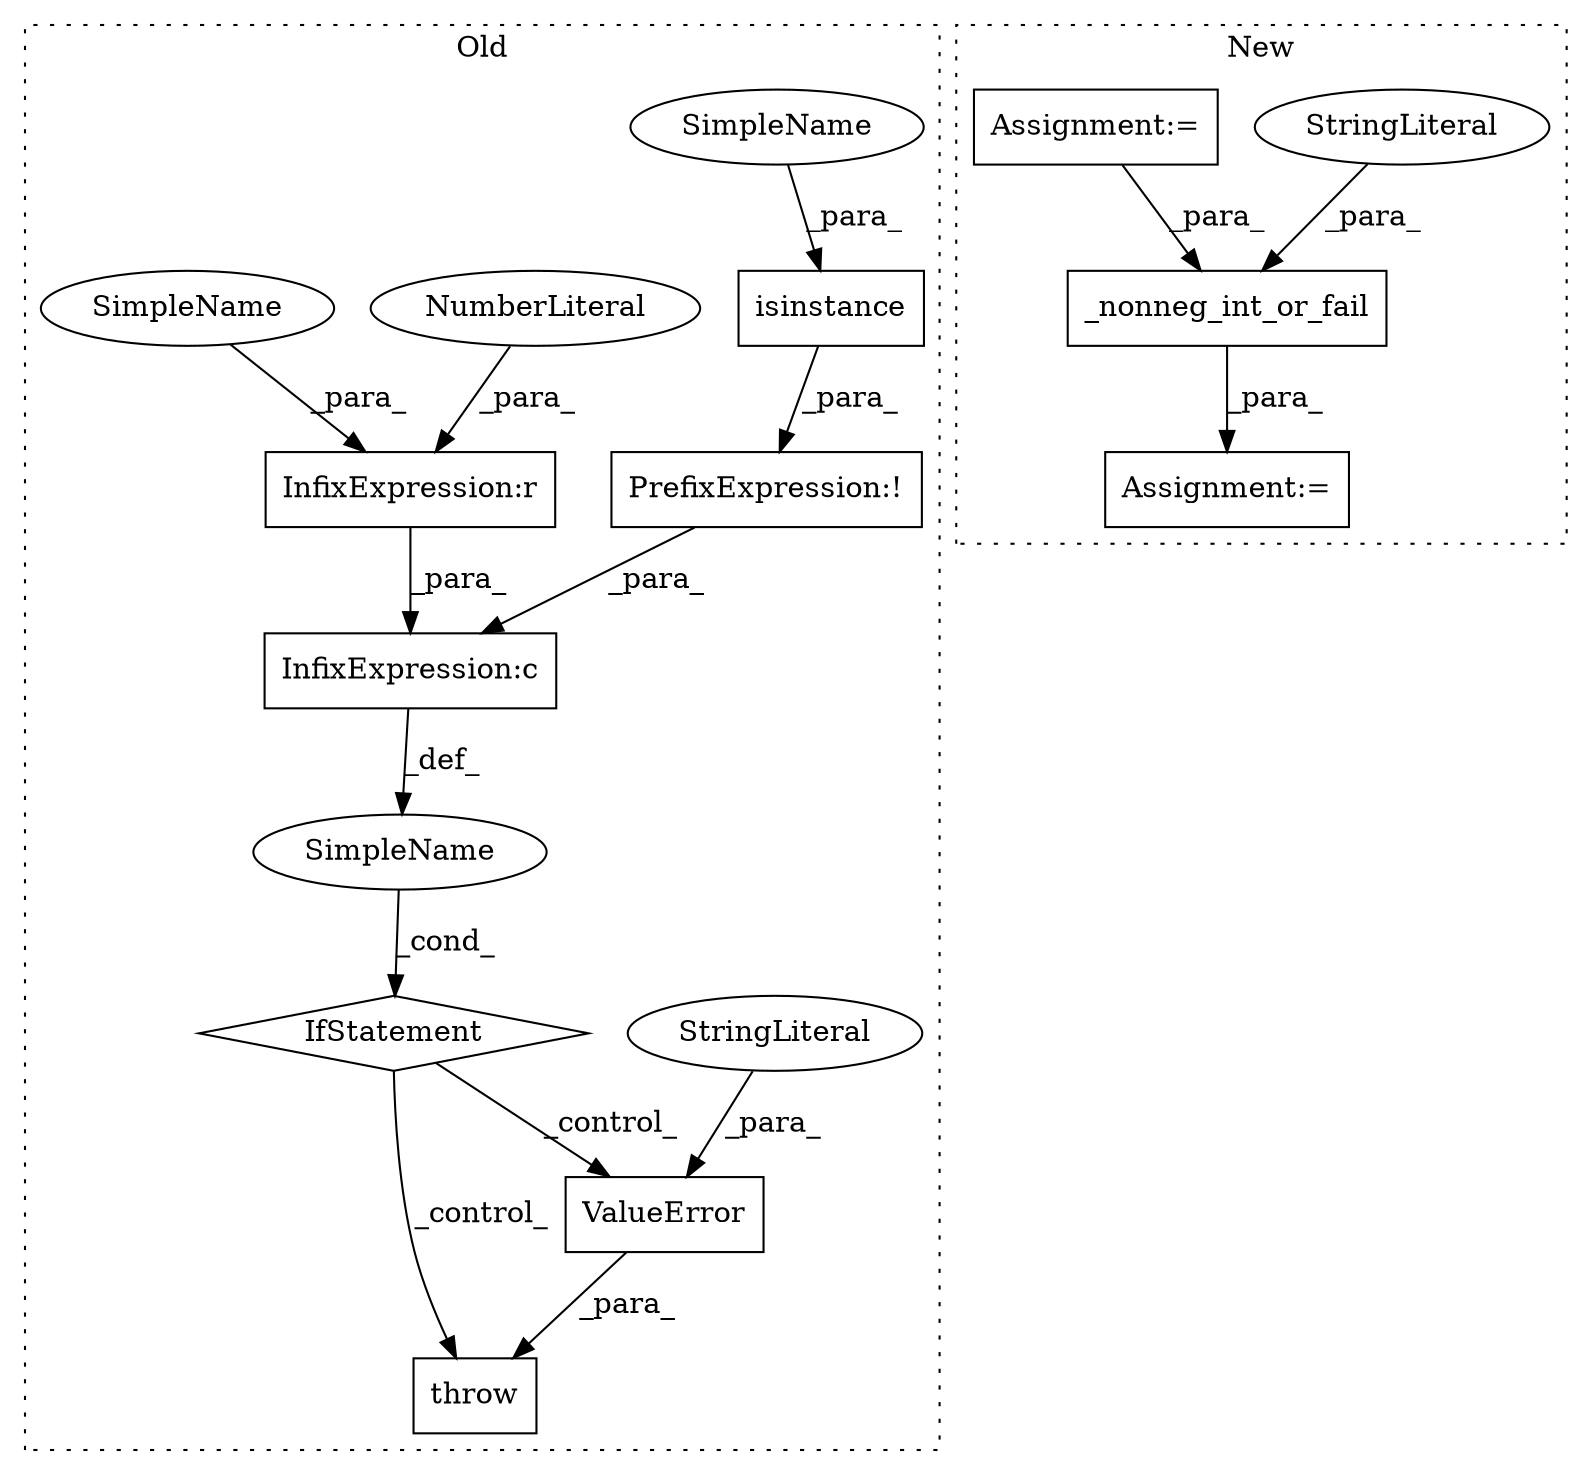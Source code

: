 digraph G {
subgraph cluster0 {
1 [label="ValueError" a="32" s="6462,6508" l="11,1" shape="box"];
3 [label="SimpleName" a="42" s="" l="" shape="ellipse"];
4 [label="throw" a="53" s="6456" l="6" shape="box"];
5 [label="InfixExpression:r" a="27" s="6441" l="3" shape="box"];
6 [label="NumberLiteral" a="34" s="6444" l="1" shape="ellipse"];
7 [label="InfixExpression:c" a="27" s="6435" l="4" shape="box"];
8 [label="IfStatement" a="25" s="6413,6446" l="4,2" shape="diamond"];
10 [label="StringLiteral" a="45" s="6473" l="35" shape="ellipse"];
12 [label="isinstance" a="32" s="6418,6434" l="11,1" shape="box"];
13 [label="PrefixExpression:!" a="38" s="6417" l="1" shape="box"];
15 [label="SimpleName" a="42" s="6429" l="1" shape="ellipse"];
16 [label="SimpleName" a="42" s="6440" l="1" shape="ellipse"];
label = "Old";
style="dotted";
}
subgraph cluster1 {
2 [label="_nonneg_int_or_fail" a="32" s="6472,6497" l="20,1" shape="box"];
9 [label="Assignment:=" a="7" s="6471" l="1" shape="box"];
11 [label="StringLiteral" a="45" s="6494" l="3" shape="ellipse"];
14 [label="Assignment:=" a="7" s="6463" l="1" shape="box"];
label = "New";
style="dotted";
}
1 -> 4 [label="_para_"];
2 -> 9 [label="_para_"];
3 -> 8 [label="_cond_"];
5 -> 7 [label="_para_"];
6 -> 5 [label="_para_"];
7 -> 3 [label="_def_"];
8 -> 4 [label="_control_"];
8 -> 1 [label="_control_"];
10 -> 1 [label="_para_"];
11 -> 2 [label="_para_"];
12 -> 13 [label="_para_"];
13 -> 7 [label="_para_"];
14 -> 2 [label="_para_"];
15 -> 12 [label="_para_"];
16 -> 5 [label="_para_"];
}